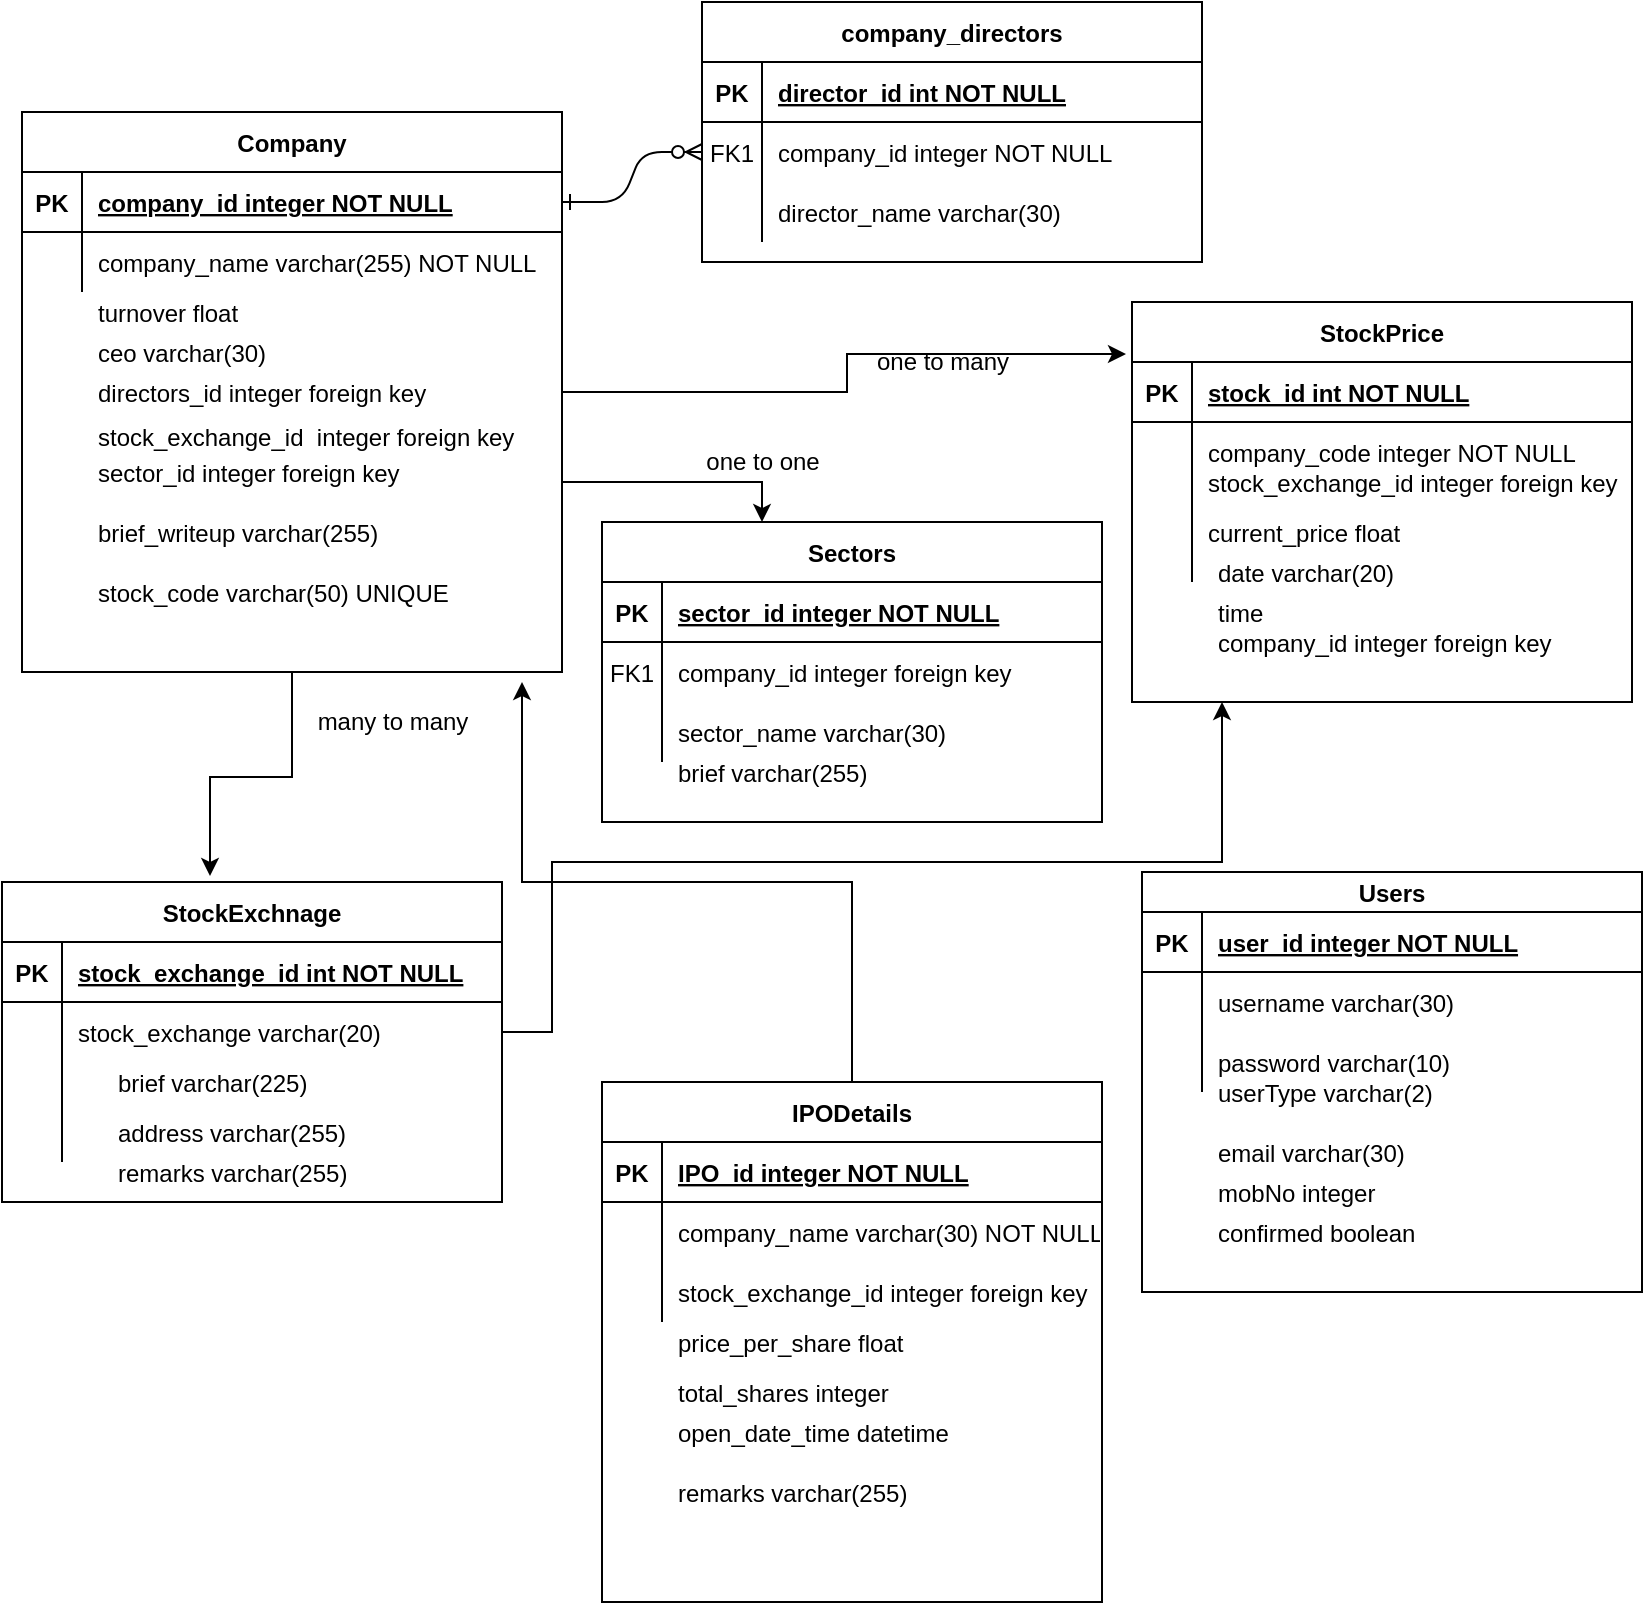 <mxfile version="14.8.4" type="github">
  <diagram id="R2lEEEUBdFMjLlhIrx00" name="Page-1">
    <mxGraphModel dx="1108" dy="450" grid="1" gridSize="10" guides="1" tooltips="1" connect="1" arrows="1" fold="1" page="1" pageScale="1" pageWidth="850" pageHeight="1100" math="0" shadow="0" extFonts="Permanent Marker^https://fonts.googleapis.com/css?family=Permanent+Marker">
      <root>
        <mxCell id="0" />
        <mxCell id="1" parent="0" />
        <mxCell id="C-vyLk0tnHw3VtMMgP7b-1" value="" style="edgeStyle=entityRelationEdgeStyle;endArrow=ERzeroToMany;startArrow=ERone;endFill=1;startFill=0;" parent="1" source="C-vyLk0tnHw3VtMMgP7b-24" target="C-vyLk0tnHw3VtMMgP7b-6" edge="1">
          <mxGeometry width="100" height="100" relative="1" as="geometry">
            <mxPoint x="340" y="720" as="sourcePoint" />
            <mxPoint x="440" y="620" as="targetPoint" />
          </mxGeometry>
        </mxCell>
        <mxCell id="C-vyLk0tnHw3VtMMgP7b-2" value="company_directors" style="shape=table;startSize=30;container=1;collapsible=1;childLayout=tableLayout;fixedRows=1;rowLines=0;fontStyle=1;align=center;resizeLast=1;" parent="1" vertex="1">
          <mxGeometry x="360" y="10" width="250" height="130" as="geometry" />
        </mxCell>
        <mxCell id="C-vyLk0tnHw3VtMMgP7b-3" value="" style="shape=partialRectangle;collapsible=0;dropTarget=0;pointerEvents=0;fillColor=none;points=[[0,0.5],[1,0.5]];portConstraint=eastwest;top=0;left=0;right=0;bottom=1;" parent="C-vyLk0tnHw3VtMMgP7b-2" vertex="1">
          <mxGeometry y="30" width="250" height="30" as="geometry" />
        </mxCell>
        <mxCell id="C-vyLk0tnHw3VtMMgP7b-4" value="PK" style="shape=partialRectangle;overflow=hidden;connectable=0;fillColor=none;top=0;left=0;bottom=0;right=0;fontStyle=1;" parent="C-vyLk0tnHw3VtMMgP7b-3" vertex="1">
          <mxGeometry width="30" height="30" as="geometry" />
        </mxCell>
        <mxCell id="C-vyLk0tnHw3VtMMgP7b-5" value="director_id int NOT NULL " style="shape=partialRectangle;overflow=hidden;connectable=0;fillColor=none;top=0;left=0;bottom=0;right=0;align=left;spacingLeft=6;fontStyle=5;" parent="C-vyLk0tnHw3VtMMgP7b-3" vertex="1">
          <mxGeometry x="30" width="220" height="30" as="geometry" />
        </mxCell>
        <mxCell id="C-vyLk0tnHw3VtMMgP7b-6" value="" style="shape=partialRectangle;collapsible=0;dropTarget=0;pointerEvents=0;fillColor=none;points=[[0,0.5],[1,0.5]];portConstraint=eastwest;top=0;left=0;right=0;bottom=0;" parent="C-vyLk0tnHw3VtMMgP7b-2" vertex="1">
          <mxGeometry y="60" width="250" height="30" as="geometry" />
        </mxCell>
        <mxCell id="C-vyLk0tnHw3VtMMgP7b-7" value="FK1" style="shape=partialRectangle;overflow=hidden;connectable=0;fillColor=none;top=0;left=0;bottom=0;right=0;" parent="C-vyLk0tnHw3VtMMgP7b-6" vertex="1">
          <mxGeometry width="30" height="30" as="geometry" />
        </mxCell>
        <mxCell id="C-vyLk0tnHw3VtMMgP7b-8" value="company_id integer NOT NULL " style="shape=partialRectangle;overflow=hidden;connectable=0;fillColor=none;top=0;left=0;bottom=0;right=0;align=left;spacingLeft=6;" parent="C-vyLk0tnHw3VtMMgP7b-6" vertex="1">
          <mxGeometry x="30" width="220" height="30" as="geometry" />
        </mxCell>
        <mxCell id="C-vyLk0tnHw3VtMMgP7b-9" value="" style="shape=partialRectangle;collapsible=0;dropTarget=0;pointerEvents=0;fillColor=none;points=[[0,0.5],[1,0.5]];portConstraint=eastwest;top=0;left=0;right=0;bottom=0;" parent="C-vyLk0tnHw3VtMMgP7b-2" vertex="1">
          <mxGeometry y="90" width="250" height="30" as="geometry" />
        </mxCell>
        <mxCell id="C-vyLk0tnHw3VtMMgP7b-10" value="" style="shape=partialRectangle;overflow=hidden;connectable=0;fillColor=none;top=0;left=0;bottom=0;right=0;" parent="C-vyLk0tnHw3VtMMgP7b-9" vertex="1">
          <mxGeometry width="30" height="30" as="geometry" />
        </mxCell>
        <mxCell id="C-vyLk0tnHw3VtMMgP7b-11" value="director_name varchar(30)" style="shape=partialRectangle;overflow=hidden;connectable=0;fillColor=none;top=0;left=0;bottom=0;right=0;align=left;spacingLeft=6;" parent="C-vyLk0tnHw3VtMMgP7b-9" vertex="1">
          <mxGeometry x="30" width="220" height="30" as="geometry" />
        </mxCell>
        <mxCell id="C-vyLk0tnHw3VtMMgP7b-13" value="StockPrice" style="shape=table;startSize=30;container=1;collapsible=1;childLayout=tableLayout;fixedRows=1;rowLines=0;fontStyle=1;align=center;resizeLast=1;" parent="1" vertex="1">
          <mxGeometry x="575" y="160" width="250" height="200" as="geometry" />
        </mxCell>
        <mxCell id="C-vyLk0tnHw3VtMMgP7b-14" value="" style="shape=partialRectangle;collapsible=0;dropTarget=0;pointerEvents=0;fillColor=none;points=[[0,0.5],[1,0.5]];portConstraint=eastwest;top=0;left=0;right=0;bottom=1;" parent="C-vyLk0tnHw3VtMMgP7b-13" vertex="1">
          <mxGeometry y="30" width="250" height="30" as="geometry" />
        </mxCell>
        <mxCell id="C-vyLk0tnHw3VtMMgP7b-15" value="PK" style="shape=partialRectangle;overflow=hidden;connectable=0;fillColor=none;top=0;left=0;bottom=0;right=0;fontStyle=1;" parent="C-vyLk0tnHw3VtMMgP7b-14" vertex="1">
          <mxGeometry width="30" height="30" as="geometry" />
        </mxCell>
        <mxCell id="C-vyLk0tnHw3VtMMgP7b-16" value="stock_id int NOT NULL " style="shape=partialRectangle;overflow=hidden;connectable=0;fillColor=none;top=0;left=0;bottom=0;right=0;align=left;spacingLeft=6;fontStyle=5;" parent="C-vyLk0tnHw3VtMMgP7b-14" vertex="1">
          <mxGeometry x="30" width="220" height="30" as="geometry" />
        </mxCell>
        <mxCell id="C-vyLk0tnHw3VtMMgP7b-17" value="" style="shape=partialRectangle;collapsible=0;dropTarget=0;pointerEvents=0;fillColor=none;points=[[0,0.5],[1,0.5]];portConstraint=eastwest;top=0;left=0;right=0;bottom=0;" parent="C-vyLk0tnHw3VtMMgP7b-13" vertex="1">
          <mxGeometry y="60" width="250" height="30" as="geometry" />
        </mxCell>
        <mxCell id="C-vyLk0tnHw3VtMMgP7b-18" value="" style="shape=partialRectangle;overflow=hidden;connectable=0;fillColor=none;top=0;left=0;bottom=0;right=0;" parent="C-vyLk0tnHw3VtMMgP7b-17" vertex="1">
          <mxGeometry width="30" height="30" as="geometry" />
        </mxCell>
        <mxCell id="C-vyLk0tnHw3VtMMgP7b-19" value="company_code integer NOT NULL" style="shape=partialRectangle;overflow=hidden;connectable=0;fillColor=none;top=0;left=0;bottom=0;right=0;align=left;spacingLeft=6;" parent="C-vyLk0tnHw3VtMMgP7b-17" vertex="1">
          <mxGeometry x="30" width="220" height="30" as="geometry" />
        </mxCell>
        <mxCell id="C-vyLk0tnHw3VtMMgP7b-20" value="" style="shape=partialRectangle;collapsible=0;dropTarget=0;pointerEvents=0;fillColor=none;points=[[0,0.5],[1,0.5]];portConstraint=eastwest;top=0;left=0;right=0;bottom=0;" parent="C-vyLk0tnHw3VtMMgP7b-13" vertex="1">
          <mxGeometry y="90" width="250" height="50" as="geometry" />
        </mxCell>
        <mxCell id="C-vyLk0tnHw3VtMMgP7b-21" value="" style="shape=partialRectangle;overflow=hidden;connectable=0;fillColor=none;top=0;left=0;bottom=0;right=0;" parent="C-vyLk0tnHw3VtMMgP7b-20" vertex="1">
          <mxGeometry width="30" height="50" as="geometry" />
        </mxCell>
        <mxCell id="C-vyLk0tnHw3VtMMgP7b-22" value="" style="shape=partialRectangle;overflow=hidden;connectable=0;fillColor=none;top=0;left=0;bottom=0;right=0;align=left;spacingLeft=6;" parent="C-vyLk0tnHw3VtMMgP7b-20" vertex="1">
          <mxGeometry x="30" width="220" height="50" as="geometry" />
        </mxCell>
        <mxCell id="Dd-2ZHFNZOiI-5CKWsJy-35" style="edgeStyle=orthogonalEdgeStyle;rounded=0;orthogonalLoop=1;jettySize=auto;html=1;exitX=0.5;exitY=1;exitDx=0;exitDy=0;entryX=0.416;entryY=-0.019;entryDx=0;entryDy=0;entryPerimeter=0;" parent="1" source="C-vyLk0tnHw3VtMMgP7b-23" target="Dd-2ZHFNZOiI-5CKWsJy-21" edge="1">
          <mxGeometry relative="1" as="geometry" />
        </mxCell>
        <mxCell id="Dd-2ZHFNZOiI-5CKWsJy-67" style="edgeStyle=orthogonalEdgeStyle;rounded=0;orthogonalLoop=1;jettySize=auto;html=1;exitX=1;exitY=0.5;exitDx=0;exitDy=0;entryX=-0.012;entryY=-0.133;entryDx=0;entryDy=0;entryPerimeter=0;" parent="1" source="C-vyLk0tnHw3VtMMgP7b-23" target="C-vyLk0tnHw3VtMMgP7b-14" edge="1">
          <mxGeometry relative="1" as="geometry" />
        </mxCell>
        <mxCell id="Dd-2ZHFNZOiI-5CKWsJy-68" style="edgeStyle=orthogonalEdgeStyle;rounded=0;orthogonalLoop=1;jettySize=auto;html=1;exitX=1;exitY=0.75;exitDx=0;exitDy=0;" parent="1" source="C-vyLk0tnHw3VtMMgP7b-23" target="Dd-2ZHFNZOiI-5CKWsJy-54" edge="1">
          <mxGeometry relative="1" as="geometry">
            <Array as="points">
              <mxPoint x="290" y="250" />
              <mxPoint x="390" y="250" />
            </Array>
          </mxGeometry>
        </mxCell>
        <mxCell id="C-vyLk0tnHw3VtMMgP7b-23" value="Company" style="shape=table;startSize=30;container=1;collapsible=1;childLayout=tableLayout;fixedRows=1;rowLines=0;fontStyle=1;align=center;resizeLast=1;" parent="1" vertex="1">
          <mxGeometry x="20" y="65" width="270" height="280" as="geometry">
            <mxRectangle x="20" y="60" width="100" height="30" as="alternateBounds" />
          </mxGeometry>
        </mxCell>
        <mxCell id="C-vyLk0tnHw3VtMMgP7b-24" value="" style="shape=partialRectangle;collapsible=0;dropTarget=0;pointerEvents=0;fillColor=none;points=[[0,0.5],[1,0.5]];portConstraint=eastwest;top=0;left=0;right=0;bottom=1;" parent="C-vyLk0tnHw3VtMMgP7b-23" vertex="1">
          <mxGeometry y="30" width="270" height="30" as="geometry" />
        </mxCell>
        <mxCell id="C-vyLk0tnHw3VtMMgP7b-25" value="PK" style="shape=partialRectangle;overflow=hidden;connectable=0;fillColor=none;top=0;left=0;bottom=0;right=0;fontStyle=1;" parent="C-vyLk0tnHw3VtMMgP7b-24" vertex="1">
          <mxGeometry width="30" height="30" as="geometry" />
        </mxCell>
        <mxCell id="C-vyLk0tnHw3VtMMgP7b-26" value="company_id integer NOT NULL " style="shape=partialRectangle;overflow=hidden;connectable=0;fillColor=none;top=0;left=0;bottom=0;right=0;align=left;spacingLeft=6;fontStyle=5;" parent="C-vyLk0tnHw3VtMMgP7b-24" vertex="1">
          <mxGeometry x="30" width="240" height="30" as="geometry" />
        </mxCell>
        <mxCell id="C-vyLk0tnHw3VtMMgP7b-27" value="" style="shape=partialRectangle;collapsible=0;dropTarget=0;pointerEvents=0;fillColor=none;points=[[0,0.5],[1,0.5]];portConstraint=eastwest;top=0;left=0;right=0;bottom=0;" parent="C-vyLk0tnHw3VtMMgP7b-23" vertex="1">
          <mxGeometry y="60" width="270" height="30" as="geometry" />
        </mxCell>
        <mxCell id="C-vyLk0tnHw3VtMMgP7b-28" value="" style="shape=partialRectangle;overflow=hidden;connectable=0;fillColor=none;top=0;left=0;bottom=0;right=0;" parent="C-vyLk0tnHw3VtMMgP7b-27" vertex="1">
          <mxGeometry width="30" height="30" as="geometry" />
        </mxCell>
        <mxCell id="C-vyLk0tnHw3VtMMgP7b-29" value="company_name varchar(255) NOT NULL" style="shape=partialRectangle;overflow=hidden;connectable=0;fillColor=none;top=0;left=0;bottom=0;right=0;align=left;spacingLeft=6;" parent="C-vyLk0tnHw3VtMMgP7b-27" vertex="1">
          <mxGeometry x="30" width="240" height="30" as="geometry" />
        </mxCell>
        <mxCell id="Dd-2ZHFNZOiI-5CKWsJy-2" value="turnover float " style="shape=partialRectangle;overflow=hidden;connectable=0;fillColor=none;top=0;left=0;bottom=0;right=0;align=left;spacingLeft=6;" parent="1" vertex="1">
          <mxGeometry x="50" y="150" width="220" height="30" as="geometry" />
        </mxCell>
        <mxCell id="Dd-2ZHFNZOiI-5CKWsJy-3" value="ceo varchar(30)" style="shape=partialRectangle;overflow=hidden;connectable=0;fillColor=none;top=0;left=0;bottom=0;right=0;align=left;spacingLeft=6;" parent="1" vertex="1">
          <mxGeometry x="50" y="170" width="220" height="30" as="geometry" />
        </mxCell>
        <mxCell id="Dd-2ZHFNZOiI-5CKWsJy-4" value="directors_id integer foreign key" style="shape=partialRectangle;overflow=hidden;connectable=0;fillColor=none;top=0;left=0;bottom=0;right=0;align=left;spacingLeft=6;" parent="1" vertex="1">
          <mxGeometry x="50" y="190" width="220" height="30" as="geometry" />
        </mxCell>
        <mxCell id="Dd-2ZHFNZOiI-5CKWsJy-6" value="" style="shape=partialRectangle;overflow=hidden;connectable=0;fillColor=none;top=0;left=0;bottom=0;right=0;align=left;spacingLeft=6;" parent="1" vertex="1">
          <mxGeometry x="50" y="230" width="220" height="30" as="geometry" />
        </mxCell>
        <mxCell id="Dd-2ZHFNZOiI-5CKWsJy-7" value="" style="shape=partialRectangle;overflow=hidden;connectable=0;fillColor=none;top=0;left=0;bottom=0;right=0;align=left;spacingLeft=6;" parent="1" vertex="1">
          <mxGeometry x="50" y="230" width="220" height="30" as="geometry" />
        </mxCell>
        <mxCell id="Dd-2ZHFNZOiI-5CKWsJy-8" value="sector_id integer foreign key" style="shape=partialRectangle;overflow=hidden;connectable=0;fillColor=none;top=0;left=0;bottom=0;right=0;align=left;spacingLeft=6;" parent="1" vertex="1">
          <mxGeometry x="50" y="230" width="220" height="30" as="geometry" />
        </mxCell>
        <mxCell id="Dd-2ZHFNZOiI-5CKWsJy-9" value="brief_writeup varchar(255)" style="shape=partialRectangle;overflow=hidden;connectable=0;fillColor=none;top=0;left=0;bottom=0;right=0;align=left;spacingLeft=6;" parent="1" vertex="1">
          <mxGeometry x="50" y="260" width="220" height="30" as="geometry" />
        </mxCell>
        <mxCell id="Dd-2ZHFNZOiI-5CKWsJy-10" value="stock_code varchar(50) UNIQUE" style="shape=partialRectangle;overflow=hidden;connectable=0;fillColor=none;top=0;left=0;bottom=0;right=0;align=left;spacingLeft=6;" parent="1" vertex="1">
          <mxGeometry x="50" y="290" width="220" height="30" as="geometry" />
        </mxCell>
        <mxCell id="Dd-2ZHFNZOiI-5CKWsJy-13" value="stock_exchange_id  integer foreign key" style="shape=partialRectangle;overflow=hidden;connectable=0;fillColor=none;top=0;left=0;bottom=0;right=0;align=left;spacingLeft=6;" parent="1" vertex="1">
          <mxGeometry x="50" y="212" width="220" height="30" as="geometry" />
        </mxCell>
        <mxCell id="Dd-2ZHFNZOiI-5CKWsJy-14" value="" style="shape=partialRectangle;overflow=hidden;connectable=0;fillColor=none;top=0;left=0;bottom=0;right=0;align=left;spacingLeft=6;" parent="1" vertex="1">
          <mxGeometry x="400" y="250" width="220" height="30" as="geometry" />
        </mxCell>
        <mxCell id="Dd-2ZHFNZOiI-5CKWsJy-15" value="stock_exchange_id integer foreign key" style="shape=partialRectangle;overflow=hidden;connectable=0;fillColor=none;top=0;left=0;bottom=0;right=0;align=left;spacingLeft=6;" parent="1" vertex="1">
          <mxGeometry x="605" y="235" width="220" height="30" as="geometry" />
        </mxCell>
        <mxCell id="Dd-2ZHFNZOiI-5CKWsJy-16" value="current_price float " style="shape=partialRectangle;overflow=hidden;connectable=0;fillColor=none;top=0;left=0;bottom=0;right=0;align=left;spacingLeft=6;" parent="1" vertex="1">
          <mxGeometry x="605" y="260" width="220" height="30" as="geometry" />
        </mxCell>
        <mxCell id="Dd-2ZHFNZOiI-5CKWsJy-17" value="date varchar(20)" style="shape=partialRectangle;overflow=hidden;connectable=0;fillColor=none;top=0;left=0;bottom=0;right=0;align=left;spacingLeft=6;" parent="1" vertex="1">
          <mxGeometry x="610" y="280" width="220" height="30" as="geometry" />
        </mxCell>
        <mxCell id="Dd-2ZHFNZOiI-5CKWsJy-18" value="time" style="shape=partialRectangle;overflow=hidden;connectable=0;fillColor=none;top=0;left=0;bottom=0;right=0;align=left;spacingLeft=6;" parent="1" vertex="1">
          <mxGeometry x="610" y="300" width="220" height="30" as="geometry" />
        </mxCell>
        <mxCell id="Dd-2ZHFNZOiI-5CKWsJy-20" value="one to many" style="text;html=1;align=center;verticalAlign=middle;resizable=0;points=[];autosize=1;strokeColor=none;" parent="1" vertex="1">
          <mxGeometry x="440" y="180" width="80" height="20" as="geometry" />
        </mxCell>
        <mxCell id="Dd-2ZHFNZOiI-5CKWsJy-21" value="StockExchnage" style="shape=table;startSize=30;container=1;collapsible=1;childLayout=tableLayout;fixedRows=1;rowLines=0;fontStyle=1;align=center;resizeLast=1;" parent="1" vertex="1">
          <mxGeometry x="10" y="450" width="250" height="160" as="geometry" />
        </mxCell>
        <mxCell id="Dd-2ZHFNZOiI-5CKWsJy-22" value="" style="shape=partialRectangle;collapsible=0;dropTarget=0;pointerEvents=0;fillColor=none;points=[[0,0.5],[1,0.5]];portConstraint=eastwest;top=0;left=0;right=0;bottom=1;" parent="Dd-2ZHFNZOiI-5CKWsJy-21" vertex="1">
          <mxGeometry y="30" width="250" height="30" as="geometry" />
        </mxCell>
        <mxCell id="Dd-2ZHFNZOiI-5CKWsJy-23" value="PK" style="shape=partialRectangle;overflow=hidden;connectable=0;fillColor=none;top=0;left=0;bottom=0;right=0;fontStyle=1;" parent="Dd-2ZHFNZOiI-5CKWsJy-22" vertex="1">
          <mxGeometry width="30" height="30" as="geometry" />
        </mxCell>
        <mxCell id="Dd-2ZHFNZOiI-5CKWsJy-24" value="stock_exchange_id int NOT NULL " style="shape=partialRectangle;overflow=hidden;connectable=0;fillColor=none;top=0;left=0;bottom=0;right=0;align=left;spacingLeft=6;fontStyle=5;" parent="Dd-2ZHFNZOiI-5CKWsJy-22" vertex="1">
          <mxGeometry x="30" width="220" height="30" as="geometry" />
        </mxCell>
        <mxCell id="Dd-2ZHFNZOiI-5CKWsJy-25" value="" style="shape=partialRectangle;collapsible=0;dropTarget=0;pointerEvents=0;fillColor=none;points=[[0,0.5],[1,0.5]];portConstraint=eastwest;top=0;left=0;right=0;bottom=0;" parent="Dd-2ZHFNZOiI-5CKWsJy-21" vertex="1">
          <mxGeometry y="60" width="250" height="30" as="geometry" />
        </mxCell>
        <mxCell id="Dd-2ZHFNZOiI-5CKWsJy-26" value="" style="shape=partialRectangle;overflow=hidden;connectable=0;fillColor=none;top=0;left=0;bottom=0;right=0;" parent="Dd-2ZHFNZOiI-5CKWsJy-25" vertex="1">
          <mxGeometry width="30" height="30" as="geometry" />
        </mxCell>
        <mxCell id="Dd-2ZHFNZOiI-5CKWsJy-27" value="stock_exchange varchar(20)" style="shape=partialRectangle;overflow=hidden;connectable=0;fillColor=none;top=0;left=0;bottom=0;right=0;align=left;spacingLeft=6;" parent="Dd-2ZHFNZOiI-5CKWsJy-25" vertex="1">
          <mxGeometry x="30" width="220" height="30" as="geometry" />
        </mxCell>
        <mxCell id="Dd-2ZHFNZOiI-5CKWsJy-28" value="" style="shape=partialRectangle;collapsible=0;dropTarget=0;pointerEvents=0;fillColor=none;points=[[0,0.5],[1,0.5]];portConstraint=eastwest;top=0;left=0;right=0;bottom=0;" parent="Dd-2ZHFNZOiI-5CKWsJy-21" vertex="1">
          <mxGeometry y="90" width="250" height="50" as="geometry" />
        </mxCell>
        <mxCell id="Dd-2ZHFNZOiI-5CKWsJy-29" value="" style="shape=partialRectangle;overflow=hidden;connectable=0;fillColor=none;top=0;left=0;bottom=0;right=0;" parent="Dd-2ZHFNZOiI-5CKWsJy-28" vertex="1">
          <mxGeometry width="30" height="50" as="geometry" />
        </mxCell>
        <mxCell id="Dd-2ZHFNZOiI-5CKWsJy-30" value="" style="shape=partialRectangle;overflow=hidden;connectable=0;fillColor=none;top=0;left=0;bottom=0;right=0;align=left;spacingLeft=6;" parent="Dd-2ZHFNZOiI-5CKWsJy-28" vertex="1">
          <mxGeometry x="30" width="220" height="50" as="geometry" />
        </mxCell>
        <mxCell id="Dd-2ZHFNZOiI-5CKWsJy-31" value="brief varchar(225)" style="shape=partialRectangle;overflow=hidden;connectable=0;fillColor=none;top=0;left=0;bottom=0;right=0;align=left;spacingLeft=6;" parent="1" vertex="1">
          <mxGeometry x="60" y="535" width="220" height="30" as="geometry" />
        </mxCell>
        <mxCell id="Dd-2ZHFNZOiI-5CKWsJy-32" value="address varchar(255)" style="shape=partialRectangle;overflow=hidden;connectable=0;fillColor=none;top=0;left=0;bottom=0;right=0;align=left;spacingLeft=6;" parent="1" vertex="1">
          <mxGeometry x="60" y="560" width="220" height="30" as="geometry" />
        </mxCell>
        <mxCell id="Dd-2ZHFNZOiI-5CKWsJy-33" value="remarks varchar(255)" style="shape=partialRectangle;overflow=hidden;connectable=0;fillColor=none;top=0;left=0;bottom=0;right=0;align=left;spacingLeft=6;" parent="1" vertex="1">
          <mxGeometry x="60" y="580" width="220" height="30" as="geometry" />
        </mxCell>
        <mxCell id="Dd-2ZHFNZOiI-5CKWsJy-38" value="Users" style="shape=table;startSize=20;container=1;collapsible=1;childLayout=tableLayout;fixedRows=1;rowLines=0;fontStyle=1;align=center;resizeLast=1;" parent="1" vertex="1">
          <mxGeometry x="580" y="445" width="250" height="210" as="geometry" />
        </mxCell>
        <mxCell id="Dd-2ZHFNZOiI-5CKWsJy-39" value="" style="shape=partialRectangle;collapsible=0;dropTarget=0;pointerEvents=0;fillColor=none;points=[[0,0.5],[1,0.5]];portConstraint=eastwest;top=0;left=0;right=0;bottom=1;" parent="Dd-2ZHFNZOiI-5CKWsJy-38" vertex="1">
          <mxGeometry y="20" width="250" height="30" as="geometry" />
        </mxCell>
        <mxCell id="Dd-2ZHFNZOiI-5CKWsJy-40" value="PK" style="shape=partialRectangle;overflow=hidden;connectable=0;fillColor=none;top=0;left=0;bottom=0;right=0;fontStyle=1;" parent="Dd-2ZHFNZOiI-5CKWsJy-39" vertex="1">
          <mxGeometry width="30" height="30" as="geometry" />
        </mxCell>
        <mxCell id="Dd-2ZHFNZOiI-5CKWsJy-41" value="user_id integer NOT NULL" style="shape=partialRectangle;overflow=hidden;connectable=0;fillColor=none;top=0;left=0;bottom=0;right=0;align=left;spacingLeft=6;fontStyle=5;" parent="Dd-2ZHFNZOiI-5CKWsJy-39" vertex="1">
          <mxGeometry x="30" width="220" height="30" as="geometry" />
        </mxCell>
        <mxCell id="Dd-2ZHFNZOiI-5CKWsJy-42" value="" style="shape=partialRectangle;collapsible=0;dropTarget=0;pointerEvents=0;fillColor=none;points=[[0,0.5],[1,0.5]];portConstraint=eastwest;top=0;left=0;right=0;bottom=0;" parent="Dd-2ZHFNZOiI-5CKWsJy-38" vertex="1">
          <mxGeometry y="50" width="250" height="30" as="geometry" />
        </mxCell>
        <mxCell id="Dd-2ZHFNZOiI-5CKWsJy-43" value="" style="shape=partialRectangle;overflow=hidden;connectable=0;fillColor=none;top=0;left=0;bottom=0;right=0;" parent="Dd-2ZHFNZOiI-5CKWsJy-42" vertex="1">
          <mxGeometry width="30" height="30" as="geometry" />
        </mxCell>
        <mxCell id="Dd-2ZHFNZOiI-5CKWsJy-44" value="username varchar(30) " style="shape=partialRectangle;overflow=hidden;connectable=0;fillColor=none;top=0;left=0;bottom=0;right=0;align=left;spacingLeft=6;" parent="Dd-2ZHFNZOiI-5CKWsJy-42" vertex="1">
          <mxGeometry x="30" width="220" height="30" as="geometry" />
        </mxCell>
        <mxCell id="Dd-2ZHFNZOiI-5CKWsJy-45" value="" style="shape=partialRectangle;collapsible=0;dropTarget=0;pointerEvents=0;fillColor=none;points=[[0,0.5],[1,0.5]];portConstraint=eastwest;top=0;left=0;right=0;bottom=0;" parent="Dd-2ZHFNZOiI-5CKWsJy-38" vertex="1">
          <mxGeometry y="80" width="250" height="30" as="geometry" />
        </mxCell>
        <mxCell id="Dd-2ZHFNZOiI-5CKWsJy-46" value="" style="shape=partialRectangle;overflow=hidden;connectable=0;fillColor=none;top=0;left=0;bottom=0;right=0;" parent="Dd-2ZHFNZOiI-5CKWsJy-45" vertex="1">
          <mxGeometry width="30" height="30" as="geometry" />
        </mxCell>
        <mxCell id="Dd-2ZHFNZOiI-5CKWsJy-47" value="password varchar(10)" style="shape=partialRectangle;overflow=hidden;connectable=0;fillColor=none;top=0;left=0;bottom=0;right=0;align=left;spacingLeft=6;" parent="Dd-2ZHFNZOiI-5CKWsJy-45" vertex="1">
          <mxGeometry x="30" width="220" height="30" as="geometry" />
        </mxCell>
        <mxCell id="Dd-2ZHFNZOiI-5CKWsJy-49" value="userType varchar(2)" style="shape=partialRectangle;overflow=hidden;connectable=0;fillColor=none;top=0;left=0;bottom=0;right=0;align=left;spacingLeft=6;" parent="1" vertex="1">
          <mxGeometry x="610" y="540" width="220" height="30" as="geometry" />
        </mxCell>
        <mxCell id="Dd-2ZHFNZOiI-5CKWsJy-51" value="email varchar(30)" style="shape=partialRectangle;overflow=hidden;connectable=0;fillColor=none;top=0;left=0;bottom=0;right=0;align=left;spacingLeft=6;" parent="1" vertex="1">
          <mxGeometry x="610" y="570" width="220" height="30" as="geometry" />
        </mxCell>
        <mxCell id="Dd-2ZHFNZOiI-5CKWsJy-52" value="mobNo integer" style="shape=partialRectangle;overflow=hidden;connectable=0;fillColor=none;top=0;left=0;bottom=0;right=0;align=left;spacingLeft=6;" parent="1" vertex="1">
          <mxGeometry x="610" y="590" width="220" height="30" as="geometry" />
        </mxCell>
        <mxCell id="Dd-2ZHFNZOiI-5CKWsJy-53" value="confirmed boolean" style="shape=partialRectangle;overflow=hidden;connectable=0;fillColor=none;top=0;left=0;bottom=0;right=0;align=left;spacingLeft=6;" parent="1" vertex="1">
          <mxGeometry x="610" y="610" width="220" height="30" as="geometry" />
        </mxCell>
        <mxCell id="Dd-2ZHFNZOiI-5CKWsJy-54" value="Sectors" style="shape=table;startSize=30;container=1;collapsible=1;childLayout=tableLayout;fixedRows=1;rowLines=0;fontStyle=1;align=center;resizeLast=1;" parent="1" vertex="1">
          <mxGeometry x="310" y="270" width="250" height="150" as="geometry" />
        </mxCell>
        <mxCell id="Dd-2ZHFNZOiI-5CKWsJy-55" value="" style="shape=partialRectangle;collapsible=0;dropTarget=0;pointerEvents=0;fillColor=none;points=[[0,0.5],[1,0.5]];portConstraint=eastwest;top=0;left=0;right=0;bottom=1;" parent="Dd-2ZHFNZOiI-5CKWsJy-54" vertex="1">
          <mxGeometry y="30" width="250" height="30" as="geometry" />
        </mxCell>
        <mxCell id="Dd-2ZHFNZOiI-5CKWsJy-56" value="PK" style="shape=partialRectangle;overflow=hidden;connectable=0;fillColor=none;top=0;left=0;bottom=0;right=0;fontStyle=1;" parent="Dd-2ZHFNZOiI-5CKWsJy-55" vertex="1">
          <mxGeometry width="30" height="30" as="geometry" />
        </mxCell>
        <mxCell id="Dd-2ZHFNZOiI-5CKWsJy-57" value="sector_id integer NOT NULL" style="shape=partialRectangle;overflow=hidden;connectable=0;fillColor=none;top=0;left=0;bottom=0;right=0;align=left;spacingLeft=6;fontStyle=5;" parent="Dd-2ZHFNZOiI-5CKWsJy-55" vertex="1">
          <mxGeometry x="30" width="220" height="30" as="geometry" />
        </mxCell>
        <mxCell id="Dd-2ZHFNZOiI-5CKWsJy-58" value="" style="shape=partialRectangle;collapsible=0;dropTarget=0;pointerEvents=0;fillColor=none;points=[[0,0.5],[1,0.5]];portConstraint=eastwest;top=0;left=0;right=0;bottom=0;" parent="Dd-2ZHFNZOiI-5CKWsJy-54" vertex="1">
          <mxGeometry y="60" width="250" height="30" as="geometry" />
        </mxCell>
        <mxCell id="Dd-2ZHFNZOiI-5CKWsJy-59" value="FK1" style="shape=partialRectangle;overflow=hidden;connectable=0;fillColor=none;top=0;left=0;bottom=0;right=0;" parent="Dd-2ZHFNZOiI-5CKWsJy-58" vertex="1">
          <mxGeometry width="30" height="30" as="geometry" />
        </mxCell>
        <mxCell id="Dd-2ZHFNZOiI-5CKWsJy-60" value="company_id integer foreign key" style="shape=partialRectangle;overflow=hidden;connectable=0;fillColor=none;top=0;left=0;bottom=0;right=0;align=left;spacingLeft=6;" parent="Dd-2ZHFNZOiI-5CKWsJy-58" vertex="1">
          <mxGeometry x="30" width="220" height="30" as="geometry" />
        </mxCell>
        <mxCell id="Dd-2ZHFNZOiI-5CKWsJy-61" value="" style="shape=partialRectangle;collapsible=0;dropTarget=0;pointerEvents=0;fillColor=none;points=[[0,0.5],[1,0.5]];portConstraint=eastwest;top=0;left=0;right=0;bottom=0;" parent="Dd-2ZHFNZOiI-5CKWsJy-54" vertex="1">
          <mxGeometry y="90" width="250" height="30" as="geometry" />
        </mxCell>
        <mxCell id="Dd-2ZHFNZOiI-5CKWsJy-62" value="" style="shape=partialRectangle;overflow=hidden;connectable=0;fillColor=none;top=0;left=0;bottom=0;right=0;" parent="Dd-2ZHFNZOiI-5CKWsJy-61" vertex="1">
          <mxGeometry width="30" height="30" as="geometry" />
        </mxCell>
        <mxCell id="Dd-2ZHFNZOiI-5CKWsJy-63" value="sector_name varchar(30)" style="shape=partialRectangle;overflow=hidden;connectable=0;fillColor=none;top=0;left=0;bottom=0;right=0;align=left;spacingLeft=6;" parent="Dd-2ZHFNZOiI-5CKWsJy-61" vertex="1">
          <mxGeometry x="30" width="220" height="30" as="geometry" />
        </mxCell>
        <mxCell id="Dd-2ZHFNZOiI-5CKWsJy-65" value="brief varchar(255)" style="shape=partialRectangle;overflow=hidden;connectable=0;fillColor=none;top=0;left=0;bottom=0;right=0;align=left;spacingLeft=6;" parent="1" vertex="1">
          <mxGeometry x="340" y="380" width="220" height="30" as="geometry" />
        </mxCell>
        <mxCell id="Dd-2ZHFNZOiI-5CKWsJy-69" value="one to one" style="text;html=1;align=center;verticalAlign=middle;resizable=0;points=[];autosize=1;strokeColor=none;" parent="1" vertex="1">
          <mxGeometry x="355" y="230" width="70" height="20" as="geometry" />
        </mxCell>
        <mxCell id="Dd-2ZHFNZOiI-5CKWsJy-71" value="many to many" style="text;html=1;align=center;verticalAlign=middle;resizable=0;points=[];autosize=1;strokeColor=none;" parent="1" vertex="1">
          <mxGeometry x="160" y="360" width="90" height="20" as="geometry" />
        </mxCell>
        <mxCell id="5ZZaz8ay2EX1Y2kl_2ES-4" style="edgeStyle=orthogonalEdgeStyle;rounded=0;orthogonalLoop=1;jettySize=auto;html=1;exitX=0.5;exitY=0;exitDx=0;exitDy=0;" edge="1" parent="1" source="Dd-2ZHFNZOiI-5CKWsJy-72">
          <mxGeometry relative="1" as="geometry">
            <mxPoint x="270" y="350" as="targetPoint" />
            <Array as="points">
              <mxPoint x="435" y="450" />
              <mxPoint x="270" y="450" />
            </Array>
          </mxGeometry>
        </mxCell>
        <mxCell id="Dd-2ZHFNZOiI-5CKWsJy-72" value="IPODetails" style="shape=table;startSize=30;container=1;collapsible=1;childLayout=tableLayout;fixedRows=1;rowLines=0;fontStyle=1;align=center;resizeLast=1;" parent="1" vertex="1">
          <mxGeometry x="310" y="550" width="250" height="260" as="geometry" />
        </mxCell>
        <mxCell id="Dd-2ZHFNZOiI-5CKWsJy-73" value="" style="shape=partialRectangle;collapsible=0;dropTarget=0;pointerEvents=0;fillColor=none;points=[[0,0.5],[1,0.5]];portConstraint=eastwest;top=0;left=0;right=0;bottom=1;" parent="Dd-2ZHFNZOiI-5CKWsJy-72" vertex="1">
          <mxGeometry y="30" width="250" height="30" as="geometry" />
        </mxCell>
        <mxCell id="Dd-2ZHFNZOiI-5CKWsJy-74" value="PK" style="shape=partialRectangle;overflow=hidden;connectable=0;fillColor=none;top=0;left=0;bottom=0;right=0;fontStyle=1;" parent="Dd-2ZHFNZOiI-5CKWsJy-73" vertex="1">
          <mxGeometry width="30" height="30" as="geometry" />
        </mxCell>
        <mxCell id="Dd-2ZHFNZOiI-5CKWsJy-75" value="IPO_id integer NOT NULL" style="shape=partialRectangle;overflow=hidden;connectable=0;fillColor=none;top=0;left=0;bottom=0;right=0;align=left;spacingLeft=6;fontStyle=5;" parent="Dd-2ZHFNZOiI-5CKWsJy-73" vertex="1">
          <mxGeometry x="30" width="220" height="30" as="geometry" />
        </mxCell>
        <mxCell id="Dd-2ZHFNZOiI-5CKWsJy-76" value="" style="shape=partialRectangle;collapsible=0;dropTarget=0;pointerEvents=0;fillColor=none;points=[[0,0.5],[1,0.5]];portConstraint=eastwest;top=0;left=0;right=0;bottom=0;" parent="Dd-2ZHFNZOiI-5CKWsJy-72" vertex="1">
          <mxGeometry y="60" width="250" height="30" as="geometry" />
        </mxCell>
        <mxCell id="Dd-2ZHFNZOiI-5CKWsJy-77" value="" style="shape=partialRectangle;overflow=hidden;connectable=0;fillColor=none;top=0;left=0;bottom=0;right=0;" parent="Dd-2ZHFNZOiI-5CKWsJy-76" vertex="1">
          <mxGeometry width="30" height="30" as="geometry" />
        </mxCell>
        <mxCell id="Dd-2ZHFNZOiI-5CKWsJy-78" value="company_name varchar(30) NOT NULL" style="shape=partialRectangle;overflow=hidden;connectable=0;fillColor=none;top=0;left=0;bottom=0;right=0;align=left;spacingLeft=6;" parent="Dd-2ZHFNZOiI-5CKWsJy-76" vertex="1">
          <mxGeometry x="30" width="220" height="30" as="geometry" />
        </mxCell>
        <mxCell id="Dd-2ZHFNZOiI-5CKWsJy-79" value="" style="shape=partialRectangle;collapsible=0;dropTarget=0;pointerEvents=0;fillColor=none;points=[[0,0.5],[1,0.5]];portConstraint=eastwest;top=0;left=0;right=0;bottom=0;" parent="Dd-2ZHFNZOiI-5CKWsJy-72" vertex="1">
          <mxGeometry y="90" width="250" height="30" as="geometry" />
        </mxCell>
        <mxCell id="Dd-2ZHFNZOiI-5CKWsJy-80" value="" style="shape=partialRectangle;overflow=hidden;connectable=0;fillColor=none;top=0;left=0;bottom=0;right=0;" parent="Dd-2ZHFNZOiI-5CKWsJy-79" vertex="1">
          <mxGeometry width="30" height="30" as="geometry" />
        </mxCell>
        <mxCell id="Dd-2ZHFNZOiI-5CKWsJy-81" value="stock_exchange_id integer foreign key" style="shape=partialRectangle;overflow=hidden;connectable=0;fillColor=none;top=0;left=0;bottom=0;right=0;align=left;spacingLeft=6;" parent="Dd-2ZHFNZOiI-5CKWsJy-79" vertex="1">
          <mxGeometry x="30" width="220" height="30" as="geometry" />
        </mxCell>
        <mxCell id="Dd-2ZHFNZOiI-5CKWsJy-83" value="price_per_share float " style="shape=partialRectangle;overflow=hidden;connectable=0;fillColor=none;top=0;left=0;bottom=0;right=0;align=left;spacingLeft=6;" parent="1" vertex="1">
          <mxGeometry x="340" y="665" width="220" height="30" as="geometry" />
        </mxCell>
        <mxCell id="Dd-2ZHFNZOiI-5CKWsJy-84" value="total_shares integer" style="shape=partialRectangle;overflow=hidden;connectable=0;fillColor=none;top=0;left=0;bottom=0;right=0;align=left;spacingLeft=6;" parent="1" vertex="1">
          <mxGeometry x="340" y="690" width="220" height="30" as="geometry" />
        </mxCell>
        <mxCell id="Dd-2ZHFNZOiI-5CKWsJy-85" value="open_date_time datetime" style="shape=partialRectangle;overflow=hidden;connectable=0;fillColor=none;top=0;left=0;bottom=0;right=0;align=left;spacingLeft=6;" parent="1" vertex="1">
          <mxGeometry x="340" y="710" width="220" height="30" as="geometry" />
        </mxCell>
        <mxCell id="Dd-2ZHFNZOiI-5CKWsJy-86" value="remarks varchar(255)" style="shape=partialRectangle;overflow=hidden;connectable=0;fillColor=none;top=0;left=0;bottom=0;right=0;align=left;spacingLeft=6;" parent="1" vertex="1">
          <mxGeometry x="340" y="740" width="220" height="30" as="geometry" />
        </mxCell>
        <mxCell id="Dd-2ZHFNZOiI-5CKWsJy-88" value="company_id integer foreign key" style="shape=partialRectangle;overflow=hidden;connectable=0;fillColor=none;top=0;left=0;bottom=0;right=0;align=left;spacingLeft=6;" parent="1" vertex="1">
          <mxGeometry x="610" y="315" width="220" height="30" as="geometry" />
        </mxCell>
        <mxCell id="5ZZaz8ay2EX1Y2kl_2ES-2" style="edgeStyle=orthogonalEdgeStyle;rounded=0;orthogonalLoop=1;jettySize=auto;html=1;exitX=1;exitY=0.5;exitDx=0;exitDy=0;" edge="1" parent="1" source="Dd-2ZHFNZOiI-5CKWsJy-25">
          <mxGeometry relative="1" as="geometry">
            <mxPoint x="620" y="360" as="targetPoint" />
            <Array as="points">
              <mxPoint x="285" y="440" />
              <mxPoint x="620" y="440" />
            </Array>
          </mxGeometry>
        </mxCell>
      </root>
    </mxGraphModel>
  </diagram>
</mxfile>
